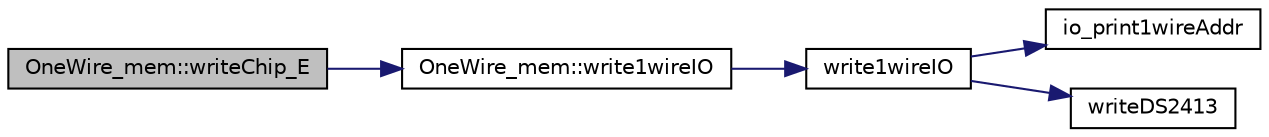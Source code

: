 digraph "OneWire_mem::writeChip_E"
{
 // INTERACTIVE_SVG=YES
 // LATEX_PDF_SIZE
  edge [fontname="Helvetica",fontsize="10",labelfontname="Helvetica",labelfontsize="10"];
  node [fontname="Helvetica",fontsize="10",shape=record];
  rankdir="LR";
  Node1 [label="OneWire_mem::writeChip_E",height=0.2,width=0.4,color="black", fillcolor="grey75", style="filled", fontcolor="black",tooltip="Write IO to chip and save state. Works with last chip in working vars(workingAddr)."];
  Node1 -> Node2 [color="midnightblue",fontsize="10",style="solid"];
  Node2 [label="OneWire_mem::write1wireIO",height=0.2,width=0.4,color="black", fillcolor="white", style="filled",URL="$class_one_wire__mem.html#a2b1b128bc556e371bfcb7b079c323824",tooltip="Wrapper func to call global func with ( ow[owIndex] , addr , state )"];
  Node2 -> Node3 [color="midnightblue",fontsize="10",style="solid"];
  Node3 [label="write1wireIO",height=0.2,width=0.4,color="black", fillcolor="white", style="filled",URL="$1wire_8cpp.html#a77ebc093a69243ec72e963d7c915fba0",tooltip="Writes bitmap to 1-wire pin IO Register(Sets all the IO pins on the 1-wire chip)."];
  Node3 -> Node4 [color="midnightblue",fontsize="10",style="solid"];
  Node4 [label="io_print1wireAddr",height=0.2,width=0.4,color="black", fillcolor="white", style="filled",URL="$1wire_8cpp.html#a387122cd32e13e3ab4868864bed08d3e",tooltip=" "];
  Node3 -> Node5 [color="midnightblue",fontsize="10",style="solid"];
  Node5 [label="writeDS2413",height=0.2,width=0.4,color="black", fillcolor="white", style="filled",URL="$1wire_8cpp.html#aa8820981770942c6f48687b950ab09c8",tooltip="write output to a 1-wire DS2413 chip."];
}
